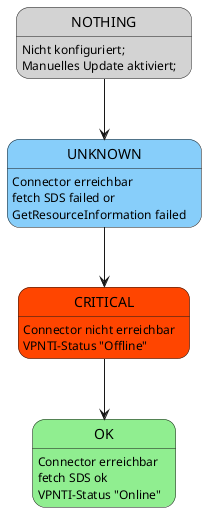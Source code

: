 @startuml

state OK #lightgreen
OK: Connector erreichbar
OK: fetch SDS ok
OK: VPNTI-Status "Online"

'state WARNING #Yellow
'WARNING: Connector erreichbar
'WARNING: fetch SDS ok
'WARNING: VPNTI-Status "Offline"

state CRITICAL #orangered
CRITICAL: Connector nicht erreichbar
CRITICAL: VPNTI-Status "Offline"

'state WARNING #Yellow
'WARNING: Zertifikat des Konnektors läuft bald ab
'WARNING: Reboot angestoßen

state UNKNOWN #LightSkyBlue
UNKNOWN: Connector erreichbar
UNKNOWN: fetch SDS failed or 
UNKNOWN: GetResourceInformation failed

state NOTHING #LightGrey
NOTHING: Nicht konfiguriert;
NOTHING: Manuelles Update aktiviert;

NOTHING --> UNKNOWN
UNKNOWN --> CRITICAL
'CRITICAL --> WARNING
'WARNING --> OK
CRITICAL --> OK
@enduml
